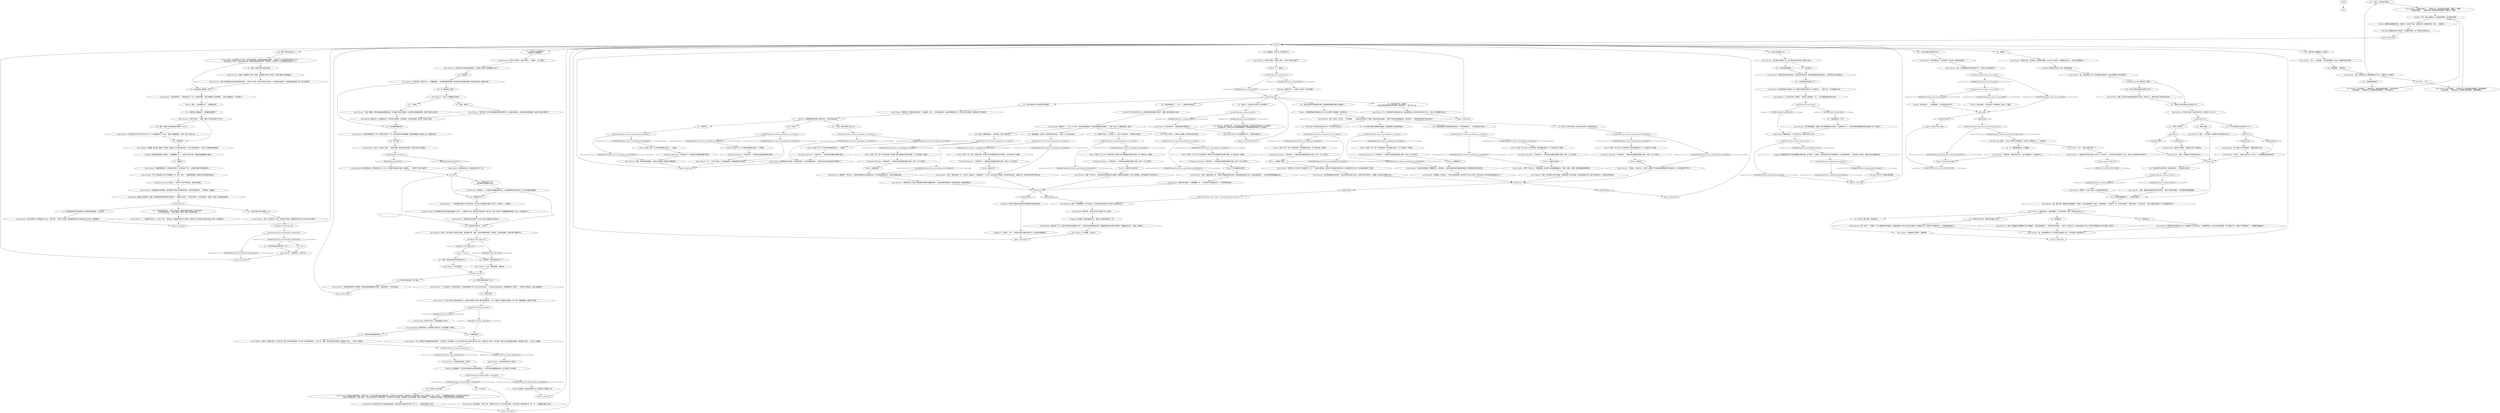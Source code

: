 # JOYCE / REALITY TIMES
# Times part of hub, solves TASK.reality lowdown
# ==================================================
digraph G {
	  0 [label="START"];
	  1 [label="input"];
	  2 [label="You: “实际上，他们是*好*猩猩。”"];
	  3 [label="Conceptualization: 她喜欢这个*整体*。"];
	  4 [label="You: “那矿产权落在谁手里了？”"];
	  5 [label="Joyce Messier: “有些人有钱到能与宪法与君主制并驾齐驱——这是个*大错误*。其他人押注在大革命上，他们被称为极端分子，或者是极端自由主义者。他们过得很好。”"];
	  6 [label="You: “枪！”"];
	  7 [label="Jump to: [Revohub]"];
	  8 [label="Variable[\"TASK.joyce_keep_asking_later\"]"];
	  9 [label="Variable[\"TASK.joyce_keep_asking_later\"]", shape=diamond];
	  10 [label="!(Variable[\"TASK.joyce_keep_asking_later\"])", shape=diamond];
	  11 [label="Inland Empire: 然后*你*出现了。你的青春属于30年代。"];
	  12 [label="You: “聪明的国王。”"];
	  13 [label="Joyce Messier: “哦，很多人啊。就连国王的脑袋都挨了一颗枪子，要么就是被扔到了马蹄下，或者是淹死了。说法都不一样。实在是太粗野了。”她摇了摇头。“不过也无妨——他也不是真正的国王。只不过是国王的侄子。”"];
	  14 [label="Joyce Messier: “结束？”她把头歪向一旁。“那是公社领袖杜博阿夫说的，后来她的脑袋也挨了枪子。别误会我的意思……”她的声音里隐隐透露出悲伤……"];
	  15 [label="Joyce Messier: 她的声音几乎可以说是充满着渴望。“我们本来可以拥有*更多*的。每一个人——要是我们做对了的话。”"];
	  16 [label="Joyce Messier: “都是你的？”她点点头。“很多寡头都把这句话当成座右铭。对于这种极端自由主义，有些地方需要*澄清*……”"];
	  17 [label="Joyce Messier: 她转向他。“那*你的*官方立场是什么呢，警督？”"];
	  18 [label="You: “等等，你是说这种情况已经持续43年了？”"];
	  19 [label="You: “谁发起的？”"];
	  20 [label="Joyce Messier: “你，还有其他所有人都会这么做。但是这跟*阻止*大革命没有任何关系。嗯……我想，过去的都已经过去了。”"];
	  21 [label="Variable[\"pier.joyce_empathy_great_shadows\"]"];
	  22 [label="Variable[\"pier.joyce_empathy_great_shadows\"]", shape=diamond];
	  23 [label="!(Variable[\"pier.joyce_empathy_great_shadows\"])", shape=diamond];
	  24 [label="CheckEquipped(\"neck_tie\")"];
	  25 [label="CheckEquipped(\"neck_tie\")", shape=diamond];
	  26 [label="!(CheckEquipped(\"neck_tie\"))", shape=diamond];
	  27 [label="Joyce Messier: “哪个？其实——不重要了。我一直最喜欢纪尧姆国王。他能够感觉到一场公关灾难正在酝酿。所以他能活下来，但是坐了他位置的侄子——弗里塞尔就被枪杀了……”"];
	  28 [label="Joyce Messier: “没有。要我说的话，那群猩猩算*中立*吧。”她看向你，目光锐利。"];
	  29 [label="Shivers: 风停了下来，马丁内斯水湾黑暗的水面上，一片寂静……"];
	  30 [label="You: “懦弱的国王。”"];
	  31 [label="Logic: 对于她来说，她所处的野松公司一定是选择了正确的那一边。"];
	  32 [label="You: “那就先说到这里吧。换个话题。”"];
	  33 [label="You: “这个霉斑是怎么回事？”"];
	  34 [label="Variable[\"pier.joyce_what_are_you_asked\"]"];
	  35 [label="Variable[\"pier.joyce_what_are_you_asked\"]", shape=diamond];
	  36 [label="!(Variable[\"pier.joyce_what_are_you_asked\"])", shape=diamond];
	  37 [label="You: “也许吧。”"];
	  38 [label="You: “这种情况，到底已经持续多久了？”"];
	  39 [label="Variable[\"pier.joyce_shivers_grounding_on_revchopice\"]"];
	  40 [label="Variable[\"pier.joyce_shivers_grounding_on_revchopice\"]", shape=diamond];
	  41 [label="!(Variable[\"pier.joyce_shivers_grounding_on_revchopice\"])", shape=diamond];
	  42 [label="Variable[\"pier.joyce_vol_you_first\"]"];
	  43 [label="Variable[\"pier.joyce_vol_you_first\"]", shape=diamond];
	  44 [label="!(Variable[\"pier.joyce_vol_you_first\"])", shape=diamond];
	  45 [label="Joyce Messier: “自由派拿到了矿产权。”她抬头看向天空，然后望向摇摇欲坠的城市。“说到矿产权，我的意思其实是指*一切*。”\n“自由派拿到了矿产权。”她抬头看向天空，然后望向摇摇欲坠的城市。风在呼啸。“说到矿产权，我的意思其实是指*一切*。”"];
	  46 [label="You: “自由派是怎么赢得这一切的？”"];
	  47 [label="Joyce Messier: “自由派夺走了没有钉在土地上的一切——但是联盟夺走了*土地*。”她跺了跺橡胶雨鞋。“海洋，法律，还有人民。”"];
	  48 [label="Joyce Messier: “联盟国。格拉德、梅斯克、维斯珀、梅西纳、奥兰治还有苏拉菲——整个世界的军备中心。这是一件*道德家*要做的事。”"];
	  49 [label="You: “道德家？”"];
	  50 [label="Jump to: [Joyce MAIN hub]"];
	  51 [label="You: “你会说是一群猩猩在决一死战吗？”"];
	  52 [label="Variable[\"pier.joyce_shivers_grounding_on_revchopice\"]"];
	  53 [label="Variable[\"pier.joyce_shivers_grounding_on_revchopice\"]", shape=diamond];
	  54 [label="!(Variable[\"pier.joyce_shivers_grounding_on_revchopice\"])", shape=diamond];
	  55 [label="Shivers: 人类的时代已经结束了。"];
	  56 [label="You: “在那之后呢？”"];
	  57 [label="Kim Kitsuragi: “这不代表RCM官方的意见，”警督还是埋头记着。"];
	  58 [label="You: “那是他们发明迪斯科的年代。”"];
	  59 [label="You: “直到中产阶级、上流社会人士、还有工人全部消失，人类的时代也结束了。”"];
	  60 [label="Empathy: 她能看见的只有大宽松那模糊不清的轮廓。景气停滞。人们被杀，但是没有发生巨大的财富转移。这让她感觉到苍老——还有其他一些东西。某些你也说不清楚的东西……"];
	  61 [label="Joyce Messier: “很好。倒不是说这很重要——最后公社把所有人都逼到了屏障后面。”"];
	  62 [label="Joyce Messier: “还想听我讲更多矿产权的事？还是谁谁谁的脑袋挨枪子的事？”她咧开嘴笑了，牙齿闪闪发光。"];
	  63 [label="Half Light: 这儿有一位*充满智慧*的女士。口里却诉说着死亡。"];
	  64 [label="You: “我会寻求医学手段来解决问题。听起来像是*霉斑*把那些人都逼疯了。”"];
	  65 [label="You: “不惜一切代价——直到全人类解放，直到资本的时代结束。”"];
	  66 [label="Variable[\"pier.joyce_shivers_grounding_on_revchopice\"]"];
	  67 [label="Variable[\"pier.joyce_shivers_grounding_on_revchopice\"]", shape=diamond];
	  68 [label="!(Variable[\"pier.joyce_shivers_grounding_on_revchopice\"])", shape=diamond];
	  69 [label="Joyce Messier: “不是说*谁*，而是*什么*。一场霉斑瘟疫，一种非常致命的朊病毒，格拉德当局无法控制的病毒。然后马佐夫出现，推翻了政府。”"];
	  70 [label="Joyce Messier: “这我就不知道了……”她转向北边，面向海滨炸毁的建筑，稍稍打了个寒颤。\n“这我就不知道了……”她转向东边，面向海滨炸毁的建筑，稍稍打了个寒颤。"];
	  71 [label="You: “如果所有人都被射杀了，那是要向谁投降呢？”"];
	  72 [label="Untitled hub (03)"];
	  73 [label="Joyce Messier: “没错。霉斑是一种传染性极高的细菌性疾病，可以摧毁人类的大脑组织。大革命真正的起因是物质。瘟疫不过是导火索而已。”"];
	  74 [label="Rhetoric: 猩猩改变是需要时间的。还有努力。也许那个时候，这里发生的一切就是时间的一部分——还有努力。"];
	  75 [label="Composure: 她完全没有因为你那滔滔不绝的种族灭绝言论而焦虑。"];
	  76 [label="You: “控制区是什么？”"];
	  77 [label="You: “那些猩猩——很邪恶吗？”"];
	  78 [label="Joyce Messier: “我明白了，是的。像洪水一样泛滥的地缘问题。”"];
	  79 [label="Conceptualization: 那些免税收入一定是刺激了*新时代*。这只意味着一件事情……"];
	  80 [label="Joyce Messier: “是的——红色赤潮。大家都叫它*伊苏林迪大洪水*。”"];
	  81 [label="Joyce Messier: “欢迎来到现实世界，亲爱的。”"];
	  82 [label="You: “我很乐意。”"];
	  83 [label="You: “动乱是什么时候爆发的？”\n“动乱是什么时候爆发的？”"];
	  84 [label="Joyce Messier: “从瑞瓦肖和格拉德？不远。世界自己腐蚀了一切。马佐夫政府在08年被推翻，两年后联盟摧毁了瑞瓦肖公社。这就是*结局*。”"];
	  85 [label="Variable[\"pier.joyce_hecordination_rootyshooty\"]"];
	  86 [label="Variable[\"pier.joyce_hecordination_rootyshooty\"]", shape=diamond];
	  87 [label="!(Variable[\"pier.joyce_hecordination_rootyshooty\"])", shape=diamond];
	  88 [label="Shivers: 心里得到了平静。"];
	  89 [label="Joyce Messier: “真国王退位了，在格拉德做了一个风险资本家，度过了漫长而又充实的一生。”"];
	  90 [label="You: “直到一切都变成我的——瑞瓦肖每一分每一毫的黑钱。”"];
	  91 [label="Joyce Messier: “不对。那是在可卡因和量化宽松刺激下，为市场造了个海市蜃楼。四十年代又把它当做一瓢冷水全部泼了出去，*消除*的干干净净。你可以说，那是一场全洲范围内的宿醉。然后就到了现在……”她行了个屈膝礼。"];
	  92 [label="Joyce Messier: “哦，还有无政府主义者！他们的枪法也挺好的。好到大家都快忘记他们的存在。”"];
	  93 [label="You: “好吧。也许是不可能。该发生的总会发生，而且注定会发生。”"];
	  94 [label="Joyce Messier: “43年。很难捉摸透，我明白的。”"];
	  95 [label="Joyce Messier: “我问的是*你*，公民武装的哲学警探先生。”"];
	  96 [label="IsKimHere()"];
	  97 [label="IsKimHere()", shape=diamond];
	  98 [label="!(IsKimHere())", shape=diamond];
	  99 [label="Empathy: 她的声音里隐含着一股苦涩——被理解缓和了一下。她是个批判主义者，但最后还是能理解个中缘由。"];
	  100 [label="Rhetoric: 你的机会来了——询问她是谁——这次她肯定逃不掉了。"];
	  101 [label="Joyce Messier: “如果跟他们动手的话，你早就应该死了。早在抢滩登陆之前……我们现在还生活在那天投下的阴影之下。”"];
	  102 [label="Joyce Messier: “话又说回来……”她转向北边，面向海滨炸毁的建筑。“也许你是对的。”\n“话又说回来……”她转向东边，面向海滨炸毁的建筑。“也许你是对的。”"];
	  103 [label="Half Light: 怒气在一片寂静中即将爆发。"];
	  104 [label="Variable[\"pier.joyce_shivers_grounding_on_revchopice\"]"];
	  105 [label="Variable[\"pier.joyce_shivers_grounding_on_revchopice\"]", shape=diamond];
	  106 [label="!(Variable[\"pier.joyce_shivers_grounding_on_revchopice\"])", shape=diamond];
	  107 [label="Joyce Messier: “良好的个人卫生习惯，你说真的吗？对于一个*极端*问题来说，确实是个很*温和的*解决办法。正是这种折中的办法，让格拉德当局陷入了绝境……”"];
	  108 [label="You: “用点卫生学，再来点适当的社会关怀，也许再加点研究项目。”"];
	  109 [label="You: “他们很走运。”"];
	  110 [label="Joyce Messier: “这是个好问题。”她伸长了脖子：“那*你*又会怎么做呢？”"];
	  111 [label="Variable[\"pier.joyce_shivers_grounding_on_revchopice\"]"];
	  112 [label="Variable[\"pier.joyce_shivers_grounding_on_revchopice\"]", shape=diamond];
	  113 [label="!(Variable[\"pier.joyce_shivers_grounding_on_revchopice\"])", shape=diamond];
	  114 [label="Joyce Messier: “没什么，你和我，警官——”她伸开双臂，雨衣在风雨中摇摆。“我们生活在这个控制区。”"];
	  115 [label="Jump to: [Revohub]"];
	  116 [label="You: “联盟是谁？”"];
	  117 [label="You: “真是一团*混乱*。”"];
	  118 [label="You: “还有谁的脑袋挨枪子了——我是说对面的？”"];
	  119 [label="Jump to: [Revohub]"];
	  120 [label="Shivers: 瑞瓦肖万岁。"];
	  121 [label="Empathy: 从表面看来，50年代成为控制区也没有好到哪里去——你可以从她的眼睛里看出来。日子就这样一天天溜走……"];
	  122 [label="You: 什么也不说。"];
	  123 [label="Shivers: 一股寒意顺着你的脊椎一路向下窜——她的手指向水面。"];
	  124 [label="Empathy: 她没有幸灾乐祸。这是一场宽慰的庆典。"];
	  125 [label="Variable[\"pier.joyce_inland_future_vision\"]"];
	  126 [label="Variable[\"pier.joyce_inland_future_vision\"]", shape=diamond];
	  127 [label="!(Variable[\"pier.joyce_inland_future_vision\"])", shape=diamond];
	  128 [label="Joyce Messier: “它会让人们推翻他们的政府。”"];
	  129 [label="You: “他们的选择很明智。”"];
	  130 [label="You: “我问你——你在其中又扮演了什么样的角色？”"];
	  131 [label="Shivers: 风停了下来，陷入了片刻的沉默。寒冷像一颗子弹慢慢在你的顶叶溶解。马丁内斯水湾一片寂静……"];
	  132 [label="Joyce Messier: “与其说是*赢了*，不如说他们活了下来。当战争结束时，*我们*是最后活下来的那些——其他人都被射杀了，还记得吗？”"];
	  133 [label="Joyce Messier: “道德家相信要让一切保持应有的样子。他们相信矿产权——也相信不要朝人类的脑袋开枪……”"];
	  134 [label="Joyce Messier: “至少不会和其他人的*方式和数量*一样。现在，他们——也就是联盟政府，是瑞瓦肖长期的临时统治者。”"];
	  135 [label="Joyce Messier: “这里就是他们的控制区。他们鼓励RCM施行与其相同的法律。从技术的角度来讲——*你*就是一个道德家。”"];
	  136 [label="Joyce Messier: “一个虔诚的中间派人士，”她点了点头。“很难见到。我是想说在你的工作领域，还能有人用一种温和的方式朝人脑门子开枪，其实挺好的。”"];
	  137 [label="Half Light: 猩猩是永远也不会变的，它们都是邪恶的。这个话题的讨论到此为止。"];
	  138 [label="Shivers: 大炮留下的凹痕。"];
	  139 [label="Jump to: [Revohub]"];
	  140 [label="Perception (Hearing): 一只狗在吠叫，一声枪响在远处建筑的墙壁上回荡。还有一个女人的声音……"];
	  141 [label="You: “你好像一点也不激动……”"];
	  142 [label="Joyce Messier: “那样的话，你怕是早就已经死了。可能离这儿不远——也许*就在这里*，就在抢滩登陆的那一天，那天你在守卫海岸，而联盟夺走了这座城市。”"];
	  143 [label="You: “野松公司站在哪一边？”"];
	  144 [label="Joyce Messier: “现代化。他们创造了各洲间交互通讯、信息通讯介质、辐射，还有彩色塑料的奇迹。与此同时，在瑞瓦肖西部，*余波*持续了整整50年。”"];
	  145 [label="You: “哇哦，真的吗？”"];
	  146 [label="Untitled hub (03)"];
	  147 [label="Joyce Messier: “清算？”她点点头。“菲利普国王一直在索尔·奥利姆嚷嚷着这些。*清算，清算！*”她用一种抑扬顿挫的腔调说到。"];
	  148 [label="Jump to: [Kim Kitsuragi: \"\"Khm.\" The lieutenant puts down his...\"]"];
	  149 [label="Joyce Messier: “库普瑞斯，还有光辉……现在已经全都消逝。那些幸存下来的人们修正了他们的方向。现在他们都是*极端分子*了。”"];
	  150 [label="Encyclopedia: 道德主义是蓝色的。国道，或者说国际道德组织的官方箴言是：*一束蓝色勿忘我；一片灰色的天空*。非官方版本是：*有那么一瞬间，我们感觉到希望*。"];
	  151 [label="Joyce Messier: “差不多算是个讨巧的道德主义观点，”她弯下腰。“在你的工作领域，要想换种温和的方式来朝人脑门子开枪，肯定很难吧。”"];
	  152 [label="Joyce Messier: “别担心，卡拉斯·马佐夫杀了1500万人。不过那都是在格拉德的事了。”"];
	  153 [label="Perception (Hearing): 一只狗在吠叫，一声枪响在远处建筑的墙壁上回荡。还有一个女人的声音……"];
	  154 [label="Joyce Messier: “是啊。还有量化宽松。不过很可惜，那不过市场的海市蜃楼。到了四十年代就消除殆尽了。你可以说，那是一场全洲范围内的宿醉。然后就到了现在……”她行了个屈膝礼。"];
	  155 [label="Inland Empire: 有些东西告诉你，你和她的生活不太一样。也许是因为她拥有一艘船，而你拥有……一条领带？还是一条裤子？"];
	  156 [label="Joyce Messier: “首都*已经*毁掉了。但是要理解一点——它的结束不会*解放*任何人。只会带来更多苦难。”"];
	  157 [label="Joyce Messier: “世纪之交大革命？”她淘气地笑了。“别回答——这个偏题了。”"];
	  158 [label="Joyce Messier: “我会选择跟*大炮*站在一边。如果你见到那玩意的口径，你可能也会……”她想了想。“也许我最好出生在……”"];
	  159 [label="Shivers: 风停了下来，陷入了片刻的沉默。寒冷像一颗子弹慢慢在你的顶叶溶解。马丁内斯水湾一片寂静……"];
	  160 [label="Joyce Messier: “可以理解，”她点点头。"];
	  161 [label="Joyce Messier: “他们怎么没有。在自己中枪之前，他们射杀了200万人。”"];
	  162 [label="Joyce Messier: “外国干涉势力——联盟。那些人*真正地*拿走了矿产权。”"];
	  163 [label="You: “我不觉得自己是个道德家，夫人。”"];
	  164 [label="Kim Kitsuragi: “或者——你可以*不要*这么囫囵吞枣，让这位夫人稍微休息一下，之后再来？”"];
	  165 [label="You: “我不关心国王的事。再给我说说……”"];
	  166 [label="Joyce Messier: “没错，纪尧姆国王对糟糕的公共关系很敏锐。”在那之前他就跑了——那句话怎么说来着——*退位*？不管怎么说，纪尧姆活着逃了出来，他的侄子弗里塞尔坐了他的位置，然后死了……”"];
	  167 [label="IsKimHere()"];
	  168 [label="IsKimHere()", shape=diamond];
	  169 [label="!(IsKimHere())", shape=diamond];
	  170 [label="Rhetoric: 别这么着急——她又是谁？问问她是谁，她欠你一个答案。"];
	  171 [label="You: “如果是你，会有什么不同的做法吗？”"];
	  172 [label="Joyce Messier: “我问的是*你*，没有过去的公民武装警探。急性脑损伤给你带来了什么领悟呢？”\n“我问的是*你*，没有过去的公民武装警探先生。急性脑损伤给你带来了什么领悟呢？”"];
	  173 [label="Jump to: [Revohub]"];
	  174 [label="IsKimHere()"];
	  175 [label="IsKimHere()", shape=diamond];
	  176 [label="!(IsKimHere())", shape=diamond];
	  177 [label="Joyce Messier: “欢迎来到现实世界，亲爱的。”"];
	  178 [label="Suggestion: 一场辩论，不过——你那历史性的大屠杀幻想让这个人对你的好感度变高了。"];
	  179 [label="Joyce Messier: “怎么了，当然是啊——我们说的就是决一死战。全面展开的种内战争。”"];
	  180 [label="Variable[\"pier.joyce_shivers_grounding_on_revchopice\"]"];
	  181 [label="Variable[\"pier.joyce_shivers_grounding_on_revchopice\"]", shape=diamond];
	  182 [label="!(Variable[\"pier.joyce_shivers_grounding_on_revchopice\"])", shape=diamond];
	  183 [label="Shivers: 全都是你的。"];
	  184 [label="Logic: 51-8=43"];
	  185 [label="IsKimHere()"];
	  186 [label="IsKimHere()", shape=diamond];
	  187 [label="!(IsKimHere())", shape=diamond];
	  188 [label="Joyce Messier: “我没有不满意的权利，”她摇了摇头。“这件衬衫是芭芭拉·穆斯科娃的。这件雨衣可以完全防雨，而且拥有100年的质保期，我的女儿都能穿。不对，它只是……”她看着那栋摇摇欲坠、油漆斑驳的公寓大楼……\n“我没有不满意的权利，”她摇了摇头。“这件衬衫是芭芭拉・穆斯科娃的。这件雨衣可以完全防雨，而且拥有100年的质保期，我的女儿都能穿……”她看着那片亘石屋顶，还有那浸透在海风中的灰色煤渣砖。"];
	  189 [label="Joyce Messier: “不管你信不信，野松公司甚至都不是最声名狼藉的范例——而应该是圣巴蒂斯特。有你这种态度，应该能走得很远。”"];
	  190 [label="Half Light: 你咬紧下颌——让那位女士品味一下你的*智慧*。"];
	  191 [label="Kim Kitsuragi: “我的立场，夫人？我的父母在革命中被撕成了碎片——我本来也会遭受相同的命运。我能获救是因为当时我只有两岁。这就是我的立场——那是一个屠宰场。”"];
	  192 [label="Shivers: 风停了下来，陷入了片刻的沉默。寒冷像一颗子弹慢慢在你的顶叶溶解。马丁内斯水湾一片寂静……"];
	  193 [label="Volition: 不——她先说。"];
	  194 [label="You: “直到摧毁这一切疯狂，直到瑞瓦肖夺回主权——成为一个永久的宗主国。”"];
	  195 [label="Joyce Messier: “最后，他们查封了索尔·奥利姆。把宫殿熔成了金子和铂金，然后卖掉换成子弹。真是个奇怪的时代，”她若有所思的说到。"];
	  196 [label="Untitled hub (02)"];
	  197 [label="Hand/Eye Coordination: 枪！"];
	  198 [label="Physical Instrument: 瑞瓦肖——还有*这个世界*的统治者。这些家伙很强大。"];
	  199 [label="Shivers: 风停了下来，陷入了片刻的沉默。控诉消散在黑水中。马丁内斯水湾一片寂静……"];
	  200 [label="You: “在我看来挺邪恶的。”"];
	  201 [label="Joyce Messier: “他，还有他那群成千上万*优秀的*法西斯主义军人。那可真是个*疯狂*的时代。”"];
	  202 [label="Jump to: [Revohub]"];
	  203 [label="Shivers: 风停了下来，马丁内斯水湾黑暗的水面上，一片寂静……"];
	  204 [label="Joyce Messier: “所以，四分之一的人类……”她计算着，“……就这么简单的失去了理智？而且如何阻止朊病毒——那是一种复杂的折叠蛋白质；*非生命体*——而且使用的还是50年前的技术？”"];
	  205 [label="You: “我们的生活不一样。”\n“我们俩的生活有很大的不同。”"];
	  206 [label="Joyce Messier: “确实如此——不过我们在这颗星球的地壳上，分享着相同的时间和位置。这一点比你想象的更重要。”"];
	  207 [label="sar_hub"];
	  208 [label="Shivers: 风停了下来，陷入了片刻的沉默。控诉消散在黑水中。马丁内斯水湾一片寂静……"];
	  209 [label="Shivers: 风停了下来，陷入了片刻的沉默。寒冷像一颗子弹慢慢在你的顶叶溶解。马丁内斯水湾一片寂静……"];
	  210 [label="Joyce Messier: “自由派一般都是中产阶级，警探。或者是剩下来的上流阶层。大革命*筹划*之前的受益者。”"];
	  211 [label="You: “不仅仅是技术角度——实际上也是这样。就我听到的信息来说，我喜欢这群人。”\n“不仅仅是技术角度——实际上就是。有那么一瞬间，希望是存在的。”"];
	  212 [label="You: “不。我要我知道更多。现在就要。”"];
	  213 [label="Joyce Messier: “脑袋挨枪子的事吗？”她微笑着。"];
	  215 [label="Untitled hub"];
	  216 [label="Jump to: [Revohub]"];
	  217 [label="Joyce Messier: “永远？”她把头歪向一边。“20年来，瑞瓦肖从一个国家变成了一个公社，后来又变成了控制区。她*的确*是永恒的。但是接下来，她会*变成*其他不同的东西。”"];
	  218 [label="Shivers: 风停了下来，陷入了片刻的沉默。控诉消散在黑水中。马丁内斯水湾一片寂静……"];
	  219 [label="Joyce Messier: “结束？”她点点头。“那还挺有*灰域迁移运动*风格的，晚期现代性的高度：从这个世界撤离。也许你确实是个真正的现代人。”"];
	  220 [label="You: “时代的问题已经说的差不多了。”"];
	  221 [label="You: “谁被杀了？”"];
	  222 [label="Joyce Messier: “这是治疗朊病毒的一种糟糕疗法，”她回答到。“大部分更温和的寡头就是这种态度，特别是那些国王的支持者……”"];
	  223 [label="Shivers: 风停了下来，陷入了片刻的沉默。控诉消散在黑水中。马丁内斯水湾一片寂静……"];
	  224 [label="Joyce Messier: “一直如此，”她点点头。“这种*什么都做不了的态度*就是晚期现代性的最佳定义。也许你确实是个现代人。”"];
	  225 [label="You: “世界的其它地方呢？”（继续。）"];
	  226 [label="IsTHCPresent(\"torque_dork\")"];
	  227 [label="IsTHCPresent(\"torque_dork\")", shape=diamond];
	  228 [label="!(IsTHCPresent(\"torque_dork\"))", shape=diamond];
	  229 [label="You: “等一会儿，可以。让我的大脑先冷静一下。”"];
	  230 [label="Joyce Messier: “控制区是瑞瓦肖的第三个化身，就在宗主国和公社失败之后。”"];
	  231 [label="Perception (Hearing): 一只狗在吠叫，一声枪响在远处建筑的墙壁上回荡。还有一个女人的声音……"];
	  232 [label="Shivers: 资本家都是昨日黄花。"];
	  233 [label="Joyce Messier: “二十年代经历了十年的城市战争：河流西边被夷为平地，海上平台化为灰烬……不过相比之前发生的事，已经能看作是一种进步了：08年到19年那会儿，基本上就是地狱……”"];
	  234 [label="Joyce Messier: “30年代？那会儿情况稳定很多了。瑞瓦肖东部变成了世界上最大的避税场所——这一切都多亏了国际社会的保佑。长久以来，事情好像第一次取得了*进展*。”"];
	  235 [label="Joyce Messier: “康米主义者。总的来说，在世界革命期间，有4000万人被处决。但是康米主义者——他们*全部*都被杀了。”"];
	  236 [label="Jump to: [REALIDAD HAB]"];
	  237 [label="Encyclopedia: 那是历史上一段有趣的时光。他们发明了晶体管，还有摇滚乐，但却对朊病毒一无所知。完全没人知道。"];
	  238 [label="Shivers: 当字句从你口中吐出，一股寒意沿着你的脊椎一路向下，就像一股寻求接地的小电流。"];
	  239 [label="Joyce Messier: “如果交给*我*来负责的话，也许就不会变成这样。我可能会把赌注押在国王身上，让整个野松公司走向毁灭。”"];
	  240 [label="Joyce Messier: “14个寡头中有10个都错了：菲尔德、库普瑞斯、三生……所以我猜我这是优势合作吧。”"];
	  241 [label="You: “我会杀掉更多人——4个亿——如果必须这样的话。”"];
	  242 [label="Joyce Messier: “我知道了——十分之一的人类。”她并没有感到苦恼。“历史的钥匙就插在锁眼里——不惜一切代价，也要继续转动，是吧？”"];
	  243 [label="You: “好吧，那你口中的*自由派*是指……”"];
	  244 [label="Joyce Messier: “你很贪婪，”她赞许地点点头。“我已经准备好了。还想知道什么？”"];
	  245 [label="Variable[\"pier.joyce_shivers_grounding_on_revchopice\"]"];
	  246 [label="Variable[\"pier.joyce_shivers_grounding_on_revchopice\"]", shape=diamond];
	  247 [label="!(Variable[\"pier.joyce_shivers_grounding_on_revchopice\"])", shape=diamond];
	  248 [label="You: “听上去他们那会儿应该处决了不少人。”"];
	  249 [label="You: “清算那些感染了朊病毒的狂暴*疯狗*，它们想杀掉所有人——用所谓的炮火的洗礼。”"];
	  250 [label="Revohub"];
	  251 [label="Joyce Messier: “一个城邦国家分裂成了自由市场区域。*永远*处于联盟国的过渡期。当然了，还有你们——公民武装。”"];
	  252 [label="Shivers: 总是如此。"];
	  253 [label="Untitled hub (02)"];
	  254 [label="You: “等等。你刚才不是说自由派已经夺走一切了吗。”"];
	  255 [label="You: “如果总是选择而不用承诺的话，那我还真他妈就是——但也不是。”"];
	  256 [label="You: （举起手指做出持枪的手势）“枪！”"];
	  257 [label="Jump to: [Revohub]"];
	  258 [label="Perception (Hearing): 一只狗在吠叫，一声枪响在远处建筑的墙壁上回荡。"];
	  259 [label="Joyce Messier: “是啊，酗酒会让硫胺素缺乏的症状恶化。”她眨了眨绿色的眼睛。“恶化就意味着变得更糟糕。”"];
	  260 [label="Jump to: [Revohub]"];
	  261 [label="You: “有了私有化的医疗保健和职业道德，你的脑袋就不会变成海绵组织。”"];
	  262 [label="IsKimHere()"];
	  263 [label="IsKimHere()", shape=diamond];
	  264 [label="!(IsKimHere())", shape=diamond];
	  265 [label="Perception (Hearing): 一只狗在吠叫，一声枪响在远处建筑的墙壁上回荡。还有一个女人的声音……"];
	  266 [label="You: “库普瑞斯还在，对吗？”"];
	  267 [label="You: “我不知道自己会不会做出不同的选择。”"];
	  268 [label="Variable[\"pier.joyce_shivers_grounding_on_revchopice\"]"];
	  269 [label="Variable[\"pier.joyce_shivers_grounding_on_revchopice\"]", shape=diamond];
	  270 [label="!(Variable[\"pier.joyce_shivers_grounding_on_revchopice\"])", shape=diamond];
	  271 [label="Variable[\"pier.joyce_who_are_you_open\"]"];
	  272 [label="Variable[\"pier.joyce_who_are_you_open\"]", shape=diamond];
	  273 [label="!(Variable[\"pier.joyce_who_are_you_open\"])", shape=diamond];
	  274 [label="Joyce Messier: “时光如梭啊。”"];
	  275 [label="Joyce Messier: “他们就是他们——谁知道呢，也许还有一股余波没有到来……”"];
	  276 [label="You: “你会选择站在国王那一边？”"];
	  277 [label="Jump to: [REALIDAD HAB]"];
	  278 [label="You: “好吧——中立。”"];
	  279 [label="You: “不可能。我是不会跟公社战斗的。”"];
	  280 [label="Joyce Messier: “我更喜欢*风险规避*这个词。纪尧姆国王可不是个傻瓜——他能够感觉到一场公关灾难正在酝酿。所以他能活下来，但是坐了他位置的侄子——弗里塞尔就被枪杀了……”"];
	  281 [label="Jump to: [Revohub]"];
	  282 [label="Joyce Messier: “那不是库普瑞斯，亲爱的。那只是薄暮控股公司旗下一个品牌的名字。不，真正的库普瑞斯就跟他们押注的国王一样，早就死了。”"];
	  283 [label="Variable[\"pier.joyce_shivers_grounding_on_revchopice\"]"];
	  284 [label="Variable[\"pier.joyce_shivers_grounding_on_revchopice\"]", shape=diamond];
	  285 [label="!(Variable[\"pier.joyce_shivers_grounding_on_revchopice\"])", shape=diamond];
	  286 [label="Suggestion: 那里有一些潜伏着的好奇心。警督心不在焉地往后退了一步。"];
	  287 [label="Inland Empire: 她眯起双眼——出于职业习惯，她将目光转向了未来……"];
	  288 [label="You: “康米主义者和无政府主义者反击了吗？”"];
	  289 [label="You: “你可以说他们的脑袋*全都*挨了枪子。”"];
	  290 [label="Variable[\"pier.joyce_exited_times_hub_with_kim_once\"]"];
	  291 [label="Variable[\"pier.joyce_exited_times_hub_with_kim_once\"]", shape=diamond];
	  292 [label="!(Variable[\"pier.joyce_exited_times_hub_with_kim_once\"])", shape=diamond];
	  293 [label="Rhetoric: 我们——她也是其中之一。这是理所当然。"];
	  294 [label="Perception (Hearing): 一只狗在吠叫，一声枪响在远处建筑的墙壁上回荡。还有一个女人的声音……"];
	  295 [label="You: “我也有同样泛滥的问题，在我的脑子里。”（指向你的小脑袋。）"];
	  296 [label="Jump to: [Revohub]"];
	  297 [label="Variable[\"pier.joyce_amnesia_known\"]"];
	  298 [label="Variable[\"pier.joyce_amnesia_known\"]", shape=diamond];
	  299 [label="!(Variable[\"pier.joyce_amnesia_known\"])", shape=diamond];
	  300 [label="You: “哪里有进展？”"];
	  301 [label="Kim Kitsuragi: “咳咳。”警督稍微放下了手中的笔记。“这里发表的意见和言论不代表RCM的官方立场。”"];
	  302 [label="Jump to: [Untitled hub (02)]"];
	  303 [label="Joyce Messier: 她注视着你，沉默了片刻。当她终于开口时，语气中充满了渴望：“我们本来可以拥有*更多*的。每一个人——要是我们做对了的话。”"];
	  304 [label="Joyce Messier: “当然不是。它是一种拥有高度传染性的微生物，可以摧毁大脑组织。革命真正的起因是物质。瘟疫不过是导火索而已。”"];
	  305 [label="Shivers: 一股寒意顺着你的脊椎向上窜，爬上你的颈项，朝后脑勺一路延伸过去……"];
	  306 [label="Shivers: 风停了下来，马丁内斯水湾黑暗的水面上，一片寂静……"];
	  307 [label="Joyce Messier: “不——几乎可以肯定。公社会强迫你的。这就是悬而未决的命运。”"];
	  308 [label="Joyce Messier: “他们选择了胜利的一边。所以他们现在还在这里，而其他人没有。”"];
	  309 [label="Perception (Hearing): 一只狗在吠叫，一声枪响在远处建筑的墙壁上回荡。还有一个女人的声音……"];
	  310 [label="Joyce Messier: “大革命是02年在格拉德洲爆发的，不过最后几乎整个世界都被卷入其中了。”"];
	  311 [label="You: “我会带着矿产权一起逃跑。”\n“我会非常精准地站好自己的位置。我会成功的——和矿产权一起。”"];
	  312 [label="Variable[\"pier.joyce_shivers_grounding_on_revchopice\"]"];
	  313 [label="Variable[\"pier.joyce_shivers_grounding_on_revchopice\"]", shape=diamond];
	  314 [label="!(Variable[\"pier.joyce_shivers_grounding_on_revchopice\"])", shape=diamond];
	  315 [label="Joyce Messier: “他们没有挺身而出的时候，马佐夫和他的党派插了进来。在这种*特定*的情况下，更强势一点的回应可能更合时宜……”"];
	  316 [label="Joyce Messier: “确实。他们把尸体堆在欧佐纳尔的大坟场，在那之后——就再也没有人听到他们的消息。”"];
	  317 [label="Joyce Messier: “当然，”她打量了你一番。“在你的工作领域，要想温和地*朝人脑门子开枪*应该不容易。”"];
	  318 [label="Joyce Messier: “一次接受太多*现实*可能让人吃不消，”她点点头。“之后还会有大把的时间。那么，还有什么*别的事*可以帮你吗？”"];
	  319 [label="Empathy: 不是。这些小猩猩在尽一切可能变得更好。这不是他们的错。"];
	  320 [label="Joyce Messier: “话又说回来……”她转向北边，面向海滨炸毁的建筑，身体微微颤抖。\n“话又说回来……”她转向东边，面向海滨炸毁的建筑，身体微微颤抖。"];
	  321 [label="Perception (Hearing): 一只狗在吠叫，一声枪响在远处建筑的墙壁上回荡。还有一个女人的声音……"];
	  322 [label="Variable[\"tc.date_fifty_one\"]"];
	  323 [label="Variable[\"tc.date_fifty_one\"]", shape=diamond];
	  324 [label="!(Variable[\"tc.date_fifty_one\"])", shape=diamond];
	  325 [label="Variable[\"pier.joyce_shivers_grounding_on_revchopice\"]"];
	  326 [label="Variable[\"pier.joyce_shivers_grounding_on_revchopice\"]", shape=diamond];
	  327 [label="!(Variable[\"pier.joyce_shivers_grounding_on_revchopice\"])", shape=diamond];
	  328 [label="Joyce Messier: “是啊。大家都叫它*伊苏林迪大洪水*。”"];
	  329 [label="Perception (Hearing): 一只狗在吠叫，一声枪响在远处建筑的墙壁上回荡。"];
	  330 [label="You: “那段时间我们都做了些什么？”"];
	  331 [label="Esprit de Corps: 打字机按键的咔哒声充斥着丝绸制造厂的大厅——那里是41分局。查德·提尔布鲁克按下了输入键。外面：*精灵小子*威廉姆斯警官嘭的一声关上了装甲車的大门……"];
	  332 [label="Variable[\"pier.joyce_amnesia_known\"]"];
	  333 [label="Variable[\"pier.joyce_amnesia_known\"]", shape=diamond];
	  334 [label="!(Variable[\"pier.joyce_amnesia_known\"])", shape=diamond];
	  335 [label="Jump to: [Revohub]"];
	  336 [label="Inland Empire: 有些东西告诉你，你和她的生活不太一样。"];
	  337 [label="Joyce Messier: “总之，多愁善感的事已经说的差不多了。你还有什么想知道的吗？”"];
	  338 [label="Joyce Messier: “这就是历史。”她点点头。"];
	  339 [label="You: “我*喜欢*那个国王。那帮该死的康米主义者……”"];
	  340 [label="Kim Kitsuragi: “确实是一团混乱，”警监埋头记录，喃喃自语。"];
	  341 [label="Shivers: 全都是你的了。"];
	  342 [label="Perception (Hearing): 一只狗在吠叫，一声枪响在远处建筑的墙壁上回荡。还有一个女人的声音……"];
	  343 [label="Variable[\"tc.thirties_and_new\"]"];
	  344 [label="Variable[\"tc.thirties_and_new\"]", shape=diamond];
	  345 [label="!(Variable[\"tc.thirties_and_new\"])", shape=diamond];
	  346 [label="You: “真是个悲剧。”"];
	  347 [label="Variable[\"pier.joyce_empathy_fifties_unsatisfied\"]"];
	  348 [label="Variable[\"pier.joyce_empathy_fifties_unsatisfied\"]", shape=diamond];
	  349 [label="!(Variable[\"pier.joyce_empathy_fifties_unsatisfied\"])", shape=diamond];
	  350 [label="You: “不是吧。”"];
	  351 [label="Perception (Hearing): 一只狗在吠叫，一声枪响在远处建筑的墙壁上回荡。"];
	  352 [label="You: “是从哪里传播出来的？”"];
	  353 [label="You: “接下来呢？”"];
	  6360713 [label="JUMP OUT to PIER / JOYCE REALITY HUB", shape=diamond];
	  6310818 [label="JUMP OUT to PIER / JOYCE INTRO", shape=diamond];
	  0 -> 1
	  2 -> 70
	  3 -> 288
	  3 -> 289
	  4 -> 45
	  5 -> 46
	  6 -> 338
	  7 -> 250
	  8 -> 9
	  8 -> 10
	  9 -> 177
	  10 -> 81
	  11 -> 79
	  12 -> 166
	  13 -> 89
	  14 -> 156
	  15 -> 281
	  16 -> 189
	  17 -> 286
	  18 -> 274
	  19 -> 69
	  20 -> 257
	  21 -> 22
	  21 -> 23
	  22 -> 103
	  23 -> 216
	  24 -> 25
	  24 -> 26
	  25 -> 155
	  26 -> 336
	  27 -> 201
	  28 -> 200
	  28 -> 2
	  28 -> 278
	  29 -> 258
	  30 -> 280
	  31 -> 202
	  32 -> 62
	  33 -> 128
	  34 -> 35
	  34 -> 36
	  35 -> 100
	  36 -> 170
	  37 -> 283
	  38 -> 94
	  39 -> 40
	  39 -> 41
	  40 -> 159
	  41 -> 217
	  42 -> 43
	  42 -> 44
	  43 -> 253
	  44 -> 190
	  45 -> 243
	  45 -> 46
	  46 -> 132
	  47 -> 116
	  48 -> 99
	  49 -> 133
	  50 -> 6310818
	  51 -> 179
	  52 -> 53
	  52 -> 54
	  53 -> 218
	  54 -> 147
	  55 -> 219
	  56 -> 234
	  57 -> 152
	  58 -> 154
	  59 -> 66
	  60 -> 21
	  61 -> 296
	  62 -> 119
	  63 -> 302
	  64 -> 305
	  65 -> 312
	  66 -> 67
	  66 -> 68
	  67 -> 209
	  68 -> 219
	  69 -> 352
	  69 -> 33
	  70 -> 319
	  71 -> 162
	  72 -> 163
	  72 -> 211
	  72 -> 255
	  73 -> 237
	  74 -> 137
	  75 -> 178
	  76 -> 251
	  77 -> 28
	  78 -> 118
	  79 -> 58
	  79 -> 300
	  80 -> 215
	  81 -> 121
	  82 -> 325
	  83 -> 157
	  84 -> 353
	  85 -> 86
	  85 -> 87
	  86 -> 256
	  86 -> 6
	  87 -> 7
	  88 -> 107
	  89 -> 339
	  89 -> 12
	  89 -> 165
	  89 -> 30
	  90 -> 111
	  91 -> 8
	  92 -> 3
	  93 -> 268
	  94 -> 146
	  95 -> 63
	  96 -> 97
	  96 -> 98
	  97 -> 148
	  98 -> 335
	  99 -> 49
	  100 -> 174
	  101 -> 296
	  102 -> 319
	  103 -> 216
	  104 -> 105
	  104 -> 106
	  105 -> 208
	  106 -> 107
	  107 -> 315
	  108 -> 104
	  109 -> 239
	  110 -> 193
	  111 -> 112
	  111 -> 113
	  112 -> 192
	  113 -> 16
	  114 -> 24
	  115 -> 250
	  116 -> 48
	  117 -> 185
	  118 -> 13
	  119 -> 250
	  120 -> 217
	  121 -> 347
	  122 -> 303
	  123 -> 82
	  123 -> 37
	  123 -> 279
	  124 -> 92
	  125 -> 126
	  125 -> 127
	  126 -> 60
	  127 -> 216
	  128 -> 145
	  128 -> 350
	  129 -> 239
	  130 -> 332
	  131 -> 265
	  132 -> 293
	  133 -> 134
	  134 -> 198
	  135 -> 150
	  136 -> 173
	  137 -> 115
	  138 -> 147
	  139 -> 250
	  140 -> 120
	  141 -> 188
	  142 -> 123
	  143 -> 308
	  144 -> 322
	  145 -> 304
	  146 -> 32
	  146 -> 330
	  147 -> 195
	  148 -> 301
	  149 -> 96
	  150 -> 72
	  151 -> 173
	  152 -> 215
	  153 -> 55
	  154 -> 8
	  155 -> 207
	  156 -> 167
	  157 -> 310
	  158 -> 240
	  159 -> 140
	  160 -> 139
	  161 -> 196
	  162 -> 116
	  162 -> 254
	  163 -> 317
	  164 -> 212
	  164 -> 229
	  165 -> 213
	  166 -> 201
	  167 -> 168
	  167 -> 169
	  168 -> 301
	  169 -> 75
	  170 -> 174
	  171 -> 110
	  172 -> 63
	  173 -> 250
	  174 -> 176
	  174 -> 175
	  175 -> 290
	  176 -> 277
	  177 -> 121
	  178 -> 139
	  179 -> 77
	  180 -> 181
	  180 -> 182
	  181 -> 29
	  182 -> 101
	  183 -> 16
	  184 -> 18
	  184 -> 38
	  185 -> 186
	  185 -> 187
	  186 -> 340
	  187 -> 328
	  188 -> 15
	  189 -> 167
	  190 -> 253
	  191 -> 160
	  192 -> 342
	  193 -> 42
	  194 -> 39
	  195 -> 96
	  196 -> 248
	  196 -> 346
	  196 -> 117
	  197 -> 85
	  198 -> 135
	  199 -> 294
	  200 -> 102
	  201 -> 260
	  202 -> 250
	  203 -> 329
	  204 -> 249
	  204 -> 93
	  204 -> 108
	  204 -> 261
	  205 -> 206
	  206 -> 225
	  206 -> 76
	  207 -> 225
	  207 -> 76
	  207 -> 205
	  208 -> 231
	  209 -> 153
	  210 -> 5
	  211 -> 136
	  212 -> 244
	  213 -> 260
	  215 -> 118
	  215 -> 295
	  216 -> 250
	  217 -> 167
	  218 -> 321
	  219 -> 167
	  220 -> 275
	  221 -> 235
	  222 -> 149
	  223 -> 309
	  224 -> 96
	  225 -> 144
	  226 -> 227
	  226 -> 228
	  227 -> 266
	  228 -> 287
	  229 -> 318
	  230 -> 225
	  231 -> 88
	  232 -> 14
	  233 -> 56
	  234 -> 343
	  235 -> 124
	  236 -> 6360713
	  237 -> 352
	  238 -> 242
	  239 -> 276
	  240 -> 226
	  241 -> 238
	  242 -> 65
	  242 -> 194
	  242 -> 59
	  242 -> 90
	  243 -> 210
	  244 -> 236
	  245 -> 246
	  245 -> 247
	  246 -> 199
	  247 -> 222
	  248 -> 262
	  249 -> 52
	  250 -> 4
	  250 -> 171
	  250 -> 143
	  250 -> 83
	  250 -> 51
	  250 -> 220
	  250 -> 221
	  251 -> 331
	  252 -> 224
	  253 -> 64
	  253 -> 130
	  253 -> 267
	  253 -> 241
	  253 -> 311
	  254 -> 47
	  255 -> 151
	  256 -> 338
	  257 -> 250
	  258 -> 101
	  259 -> 118
	  260 -> 250
	  261 -> 245
	  262 -> 264
	  262 -> 263
	  263 -> 57
	  264 -> 152
	  265 -> 232
	  266 -> 282
	  267 -> 142
	  268 -> 269
	  268 -> 270
	  269 -> 223
	  270 -> 224
	  271 -> 272
	  271 -> 273
	  272 -> 34
	  273 -> 174
	  274 -> 146
	  275 -> 337
	  276 -> 158
	  277 -> 6360713
	  278 -> 320
	  279 -> 180
	  280 -> 201
	  281 -> 250
	  282 -> 287
	  283 -> 284
	  283 -> 285
	  284 -> 306
	  285 -> 307
	  286 -> 191
	  287 -> 125
	  288 -> 161
	  289 -> 316
	  290 -> 291
	  290 -> 292
	  291 -> 164
	  292 -> 236
	  293 -> 71
	  294 -> 341
	  295 -> 297
	  296 -> 250
	  297 -> 298
	  297 -> 299
	  298 -> 259
	  299 -> 78
	  300 -> 91
	  301 -> 17
	  302 -> 253
	  303 -> 281
	  304 -> 237
	  305 -> 204
	  306 -> 351
	  307 -> 296
	  308 -> 129
	  308 -> 109
	  309 -> 252
	  310 -> 19
	  311 -> 20
	  312 -> 313
	  312 -> 314
	  313 -> 131
	  314 -> 14
	  315 -> 96
	  316 -> 288
	  317 -> 197
	  318 -> 50
	  319 -> 74
	  320 -> 319
	  321 -> 138
	  322 -> 323
	  322 -> 324
	  323 -> 184
	  324 -> 38
	  325 -> 326
	  325 -> 327
	  326 -> 203
	  327 -> 61
	  328 -> 215
	  329 -> 61
	  330 -> 233
	  331 -> 230
	  332 -> 333
	  332 -> 334
	  333 -> 172
	  334 -> 95
	  335 -> 250
	  336 -> 207
	  337 -> 271
	  338 -> 7
	  339 -> 27
	  340 -> 328
	  341 -> 222
	  342 -> 183
	  343 -> 344
	  343 -> 345
	  344 -> 11
	  345 -> 300
	  346 -> 80
	  347 -> 348
	  347 -> 349
	  348 -> 122
	  348 -> 141
	  349 -> 31
	  350 -> 73
	  351 -> 307
	  352 -> 84
	  353 -> 114
}


